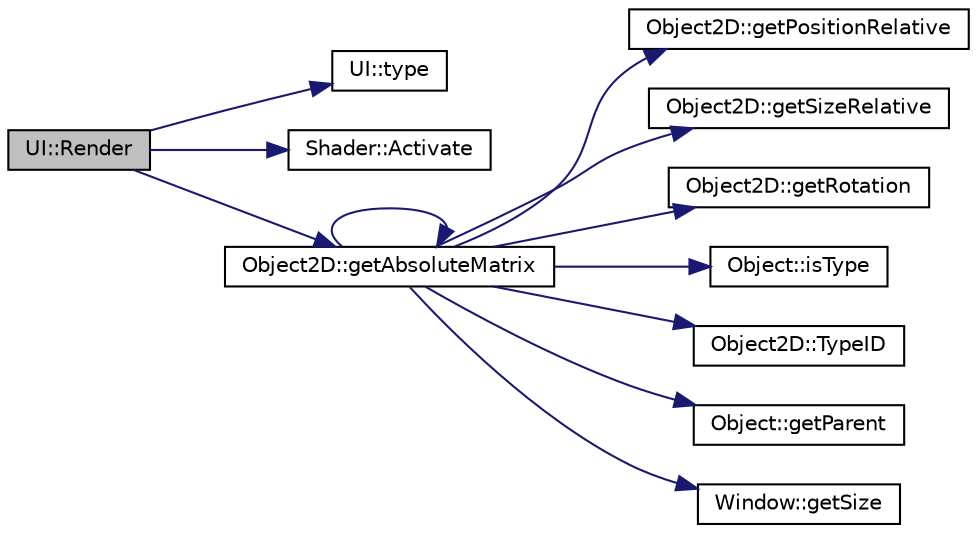 digraph "UI::Render"
{
  edge [fontname="Helvetica",fontsize="10",labelfontname="Helvetica",labelfontsize="10"];
  node [fontname="Helvetica",fontsize="10",shape=record];
  rankdir="LR";
  Node1 [label="UI::Render",height=0.2,width=0.4,color="black", fillcolor="grey75", style="filled", fontcolor="black"];
  Node1 -> Node2 [color="midnightblue",fontsize="10",style="solid",fontname="Helvetica"];
  Node2 [label="UI::type",height=0.2,width=0.4,color="black", fillcolor="white", style="filled",URL="$class_u_i.html#a37151e9bf5c7ddbb3dc51262b5b01630"];
  Node1 -> Node3 [color="midnightblue",fontsize="10",style="solid",fontname="Helvetica"];
  Node3 [label="Shader::Activate",height=0.2,width=0.4,color="black", fillcolor="white", style="filled",URL="$class_shader.html#a4315a6336472b293392aa50e7a4e65d0"];
  Node1 -> Node4 [color="midnightblue",fontsize="10",style="solid",fontname="Helvetica"];
  Node4 [label="Object2D::getAbsoluteMatrix",height=0.2,width=0.4,color="black", fillcolor="white", style="filled",URL="$class_object2_d.html#ab13d71a0f7d97b87cabd15f09c0b3c2a"];
  Node4 -> Node5 [color="midnightblue",fontsize="10",style="solid",fontname="Helvetica"];
  Node5 [label="Object2D::getPositionRelative",height=0.2,width=0.4,color="black", fillcolor="white", style="filled",URL="$class_object2_d.html#adfb9c1e4341bcb6da8e8cc58ac8cbebf"];
  Node4 -> Node6 [color="midnightblue",fontsize="10",style="solid",fontname="Helvetica"];
  Node6 [label="Object2D::getSizeRelative",height=0.2,width=0.4,color="black", fillcolor="white", style="filled",URL="$class_object2_d.html#a3f49cc83834fda1b03e2d21e2c95a40d"];
  Node4 -> Node7 [color="midnightblue",fontsize="10",style="solid",fontname="Helvetica"];
  Node7 [label="Object2D::getRotation",height=0.2,width=0.4,color="black", fillcolor="white", style="filled",URL="$class_object2_d.html#a0e9eaf08f3654c318397905feadfcd09"];
  Node4 -> Node8 [color="midnightblue",fontsize="10",style="solid",fontname="Helvetica"];
  Node8 [label="Object::isType",height=0.2,width=0.4,color="black", fillcolor="white", style="filled",URL="$class_object.html#aacbe0d82f8b9da6a614589bfeb107207"];
  Node4 -> Node9 [color="midnightblue",fontsize="10",style="solid",fontname="Helvetica"];
  Node9 [label="Object2D::TypeID",height=0.2,width=0.4,color="black", fillcolor="white", style="filled",URL="$class_object2_d.html#af0e13f6c541ce400f2e8f353c4d7c5c6"];
  Node4 -> Node10 [color="midnightblue",fontsize="10",style="solid",fontname="Helvetica"];
  Node10 [label="Object::getParent",height=0.2,width=0.4,color="black", fillcolor="white", style="filled",URL="$class_object.html#adf49dfc9ded6c7b527c40518bf8e7565"];
  Node4 -> Node4 [color="midnightblue",fontsize="10",style="solid",fontname="Helvetica"];
  Node4 -> Node11 [color="midnightblue",fontsize="10",style="solid",fontname="Helvetica"];
  Node11 [label="Window::getSize",height=0.2,width=0.4,color="black", fillcolor="white", style="filled",URL="$class_window.html#afae7388a5128de3afc9d8a164b12bae6"];
}
